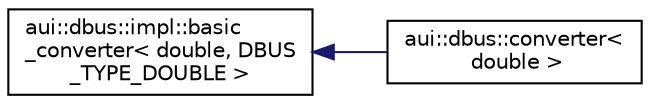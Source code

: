 digraph "Graphical Class Hierarchy"
{
 // LATEX_PDF_SIZE
  edge [fontname="Helvetica",fontsize="10",labelfontname="Helvetica",labelfontsize="10"];
  node [fontname="Helvetica",fontsize="10",shape=record];
  rankdir="LR";
  Node0 [label="aui::dbus::impl::basic\l_converter\< double, DBUS\l_TYPE_DOUBLE \>",height=0.2,width=0.4,color="black", fillcolor="white", style="filled",URL="$structaui_1_1dbus_1_1impl_1_1basic__converter.html",tooltip=" "];
  Node0 -> Node1 [dir="back",color="midnightblue",fontsize="10",style="solid",fontname="Helvetica"];
  Node1 [label="aui::dbus::converter\<\l double \>",height=0.2,width=0.4,color="black", fillcolor="white", style="filled",URL="$structaui_1_1dbus_1_1converter_3_01double_01_4.html",tooltip=" "];
}
